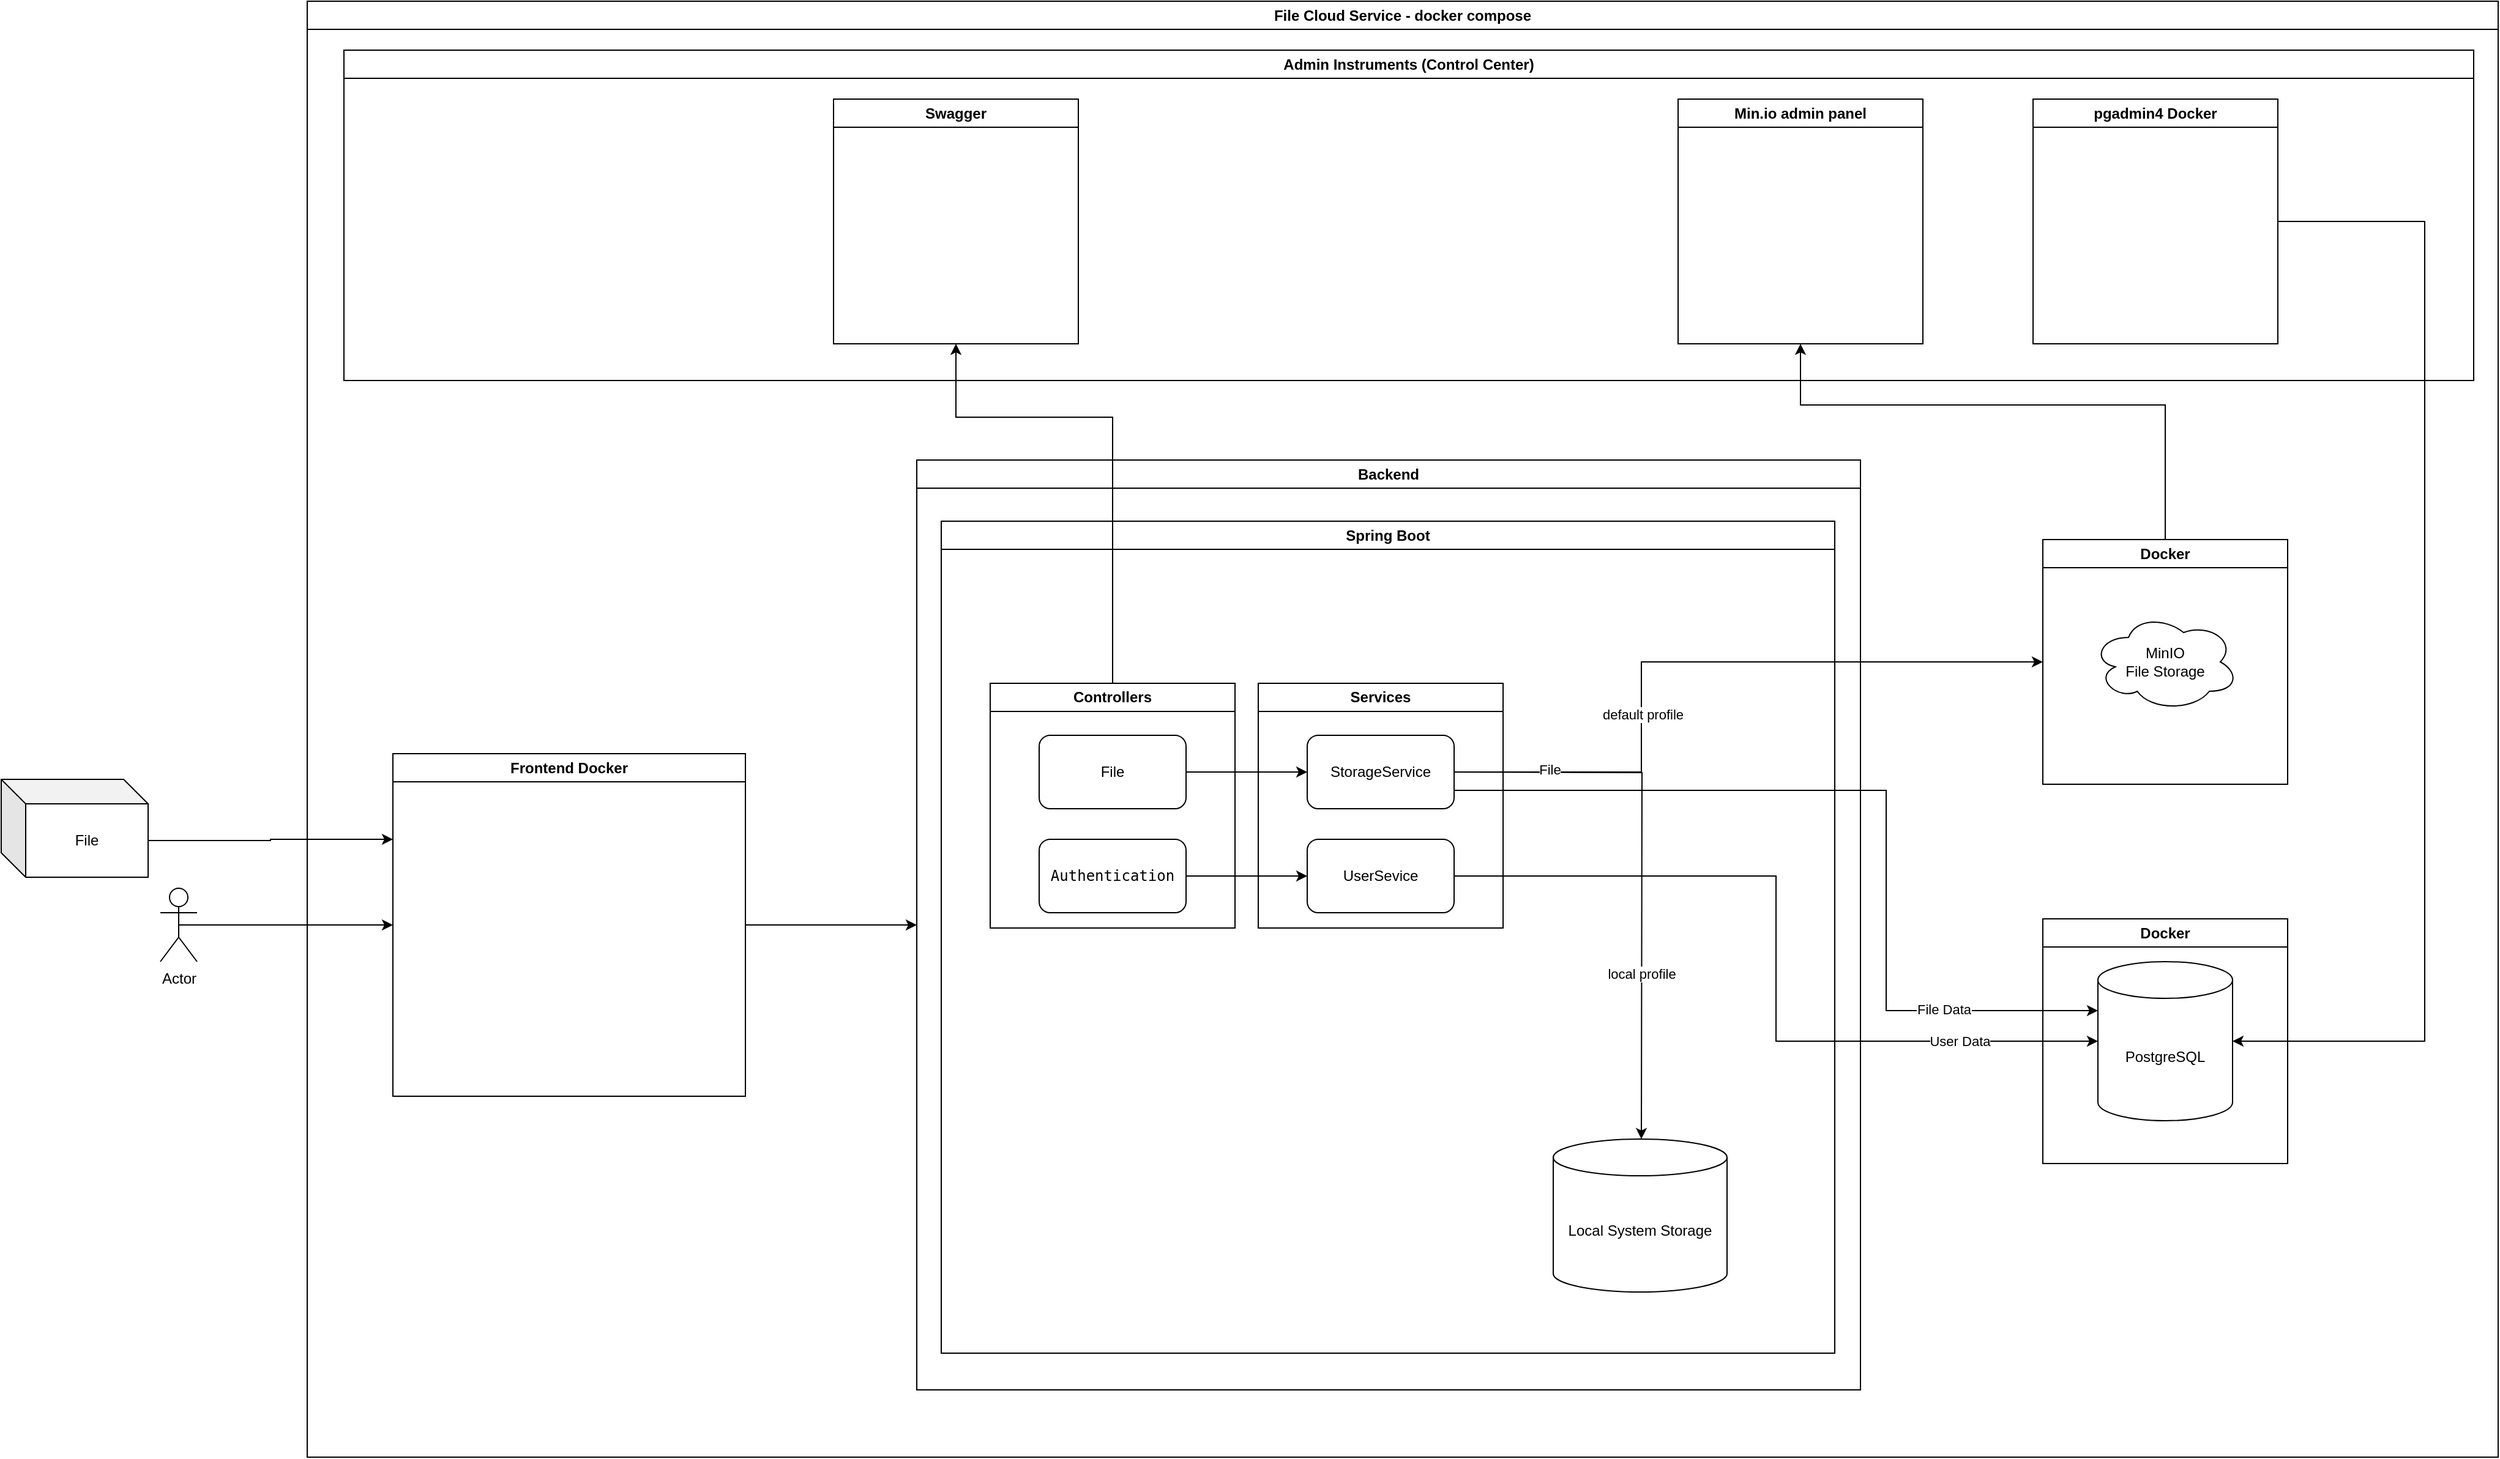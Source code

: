 <mxfile version="21.1.2" type="device">
  <diagram name="Page-1" id="o5TupMKsRhSeTcmsgDX9">
    <mxGraphModel dx="415" dy="1988" grid="1" gridSize="10" guides="1" tooltips="1" connect="1" arrows="1" fold="1" page="1" pageScale="1" pageWidth="827" pageHeight="1169" math="0" shadow="0">
      <root>
        <mxCell id="0" />
        <mxCell id="1" parent="0" />
        <mxCell id="svKa9hdoNNyUisV3IOud-1" value="File Cloud Service - docker compose" style="swimlane;whiteSpace=wrap;html=1;" parent="1" vertex="1">
          <mxGeometry x="1650" y="-150" width="1790" height="1190" as="geometry" />
        </mxCell>
        <mxCell id="svKa9hdoNNyUisV3IOud-4" style="edgeStyle=orthogonalEdgeStyle;rounded=0;orthogonalLoop=1;jettySize=auto;html=1;exitX=1;exitY=0.5;exitDx=0;exitDy=0;entryX=0;entryY=0.5;entryDx=0;entryDy=0;" parent="svKa9hdoNNyUisV3IOud-1" source="svKa9hdoNNyUisV3IOud-2" target="svKa9hdoNNyUisV3IOud-3" edge="1">
          <mxGeometry relative="1" as="geometry" />
        </mxCell>
        <mxCell id="svKa9hdoNNyUisV3IOud-2" value="Frontend Docker" style="swimlane;whiteSpace=wrap;html=1;" parent="svKa9hdoNNyUisV3IOud-1" vertex="1">
          <mxGeometry x="70" y="615" width="288" height="280" as="geometry" />
        </mxCell>
        <mxCell id="svKa9hdoNNyUisV3IOud-3" value="Backend" style="swimlane;whiteSpace=wrap;html=1;" parent="svKa9hdoNNyUisV3IOud-1" vertex="1">
          <mxGeometry x="498" y="375" width="771" height="760" as="geometry" />
        </mxCell>
        <mxCell id="svKa9hdoNNyUisV3IOud-10" value="Spring Boot" style="swimlane;whiteSpace=wrap;html=1;" parent="svKa9hdoNNyUisV3IOud-3" vertex="1">
          <mxGeometry x="20" y="50" width="730" height="680" as="geometry" />
        </mxCell>
        <mxCell id="svKa9hdoNNyUisV3IOud-13" value="Controllers" style="swimlane;whiteSpace=wrap;html=1;" parent="svKa9hdoNNyUisV3IOud-10" vertex="1">
          <mxGeometry x="40" y="132.5" width="200" height="200" as="geometry" />
        </mxCell>
        <mxCell id="svKa9hdoNNyUisV3IOud-15" value="File" style="rounded=1;whiteSpace=wrap;html=1;" parent="svKa9hdoNNyUisV3IOud-13" vertex="1">
          <mxGeometry x="40" y="42.5" width="120" height="60" as="geometry" />
        </mxCell>
        <mxCell id="svKa9hdoNNyUisV3IOud-16" value="&lt;div style=&quot;font-family: Menlo, monospace; font-size: 9pt;&quot;&gt;Authentication&lt;/div&gt;" style="rounded=1;whiteSpace=wrap;html=1;" parent="svKa9hdoNNyUisV3IOud-13" vertex="1">
          <mxGeometry x="40" y="127.5" width="120" height="60" as="geometry" />
        </mxCell>
        <mxCell id="svKa9hdoNNyUisV3IOud-14" value="Services" style="swimlane;whiteSpace=wrap;html=1;" parent="svKa9hdoNNyUisV3IOud-10" vertex="1">
          <mxGeometry x="259" y="132.5" width="200" height="200" as="geometry" />
        </mxCell>
        <mxCell id="svKa9hdoNNyUisV3IOud-17" value="UserSevice" style="rounded=1;whiteSpace=wrap;html=1;" parent="svKa9hdoNNyUisV3IOud-14" vertex="1">
          <mxGeometry x="40" y="127.5" width="120" height="60" as="geometry" />
        </mxCell>
        <mxCell id="svKa9hdoNNyUisV3IOud-18" value="StorageService" style="rounded=1;whiteSpace=wrap;html=1;" parent="svKa9hdoNNyUisV3IOud-14" vertex="1">
          <mxGeometry x="40" y="42.5" width="120" height="60" as="geometry" />
        </mxCell>
        <mxCell id="svKa9hdoNNyUisV3IOud-23" style="edgeStyle=orthogonalEdgeStyle;rounded=0;orthogonalLoop=1;jettySize=auto;html=1;exitX=1;exitY=0.5;exitDx=0;exitDy=0;entryX=0;entryY=0.5;entryDx=0;entryDy=0;" parent="svKa9hdoNNyUisV3IOud-10" source="svKa9hdoNNyUisV3IOud-15" target="svKa9hdoNNyUisV3IOud-18" edge="1">
          <mxGeometry relative="1" as="geometry" />
        </mxCell>
        <mxCell id="svKa9hdoNNyUisV3IOud-24" style="edgeStyle=orthogonalEdgeStyle;rounded=0;orthogonalLoop=1;jettySize=auto;html=1;exitX=1;exitY=0.5;exitDx=0;exitDy=0;entryX=0;entryY=0.5;entryDx=0;entryDy=0;" parent="svKa9hdoNNyUisV3IOud-10" source="svKa9hdoNNyUisV3IOud-16" target="svKa9hdoNNyUisV3IOud-17" edge="1">
          <mxGeometry relative="1" as="geometry" />
        </mxCell>
        <mxCell id="PMz_owQNdE-BzVAIkfyB-3" value="Local System Storage" style="shape=cylinder3;whiteSpace=wrap;html=1;boundedLbl=1;backgroundOutline=1;size=15;" vertex="1" parent="svKa9hdoNNyUisV3IOud-10">
          <mxGeometry x="500" y="505" width="142" height="125" as="geometry" />
        </mxCell>
        <mxCell id="PMz_owQNdE-BzVAIkfyB-10" style="edgeStyle=orthogonalEdgeStyle;rounded=0;orthogonalLoop=1;jettySize=auto;html=1;exitX=1;exitY=0.5;exitDx=0;exitDy=0;" edge="1" parent="svKa9hdoNNyUisV3IOud-10">
          <mxGeometry relative="1" as="geometry">
            <mxPoint x="420" y="205" as="sourcePoint" />
            <mxPoint x="572" y="505" as="targetPoint" />
          </mxGeometry>
        </mxCell>
        <mxCell id="PMz_owQNdE-BzVAIkfyB-12" value="local profile" style="edgeLabel;html=1;align=center;verticalAlign=middle;resizable=0;points=[];" vertex="1" connectable="0" parent="PMz_owQNdE-BzVAIkfyB-10">
          <mxGeometry x="0.396" relative="1" as="geometry">
            <mxPoint y="1" as="offset" />
          </mxGeometry>
        </mxCell>
        <mxCell id="svKa9hdoNNyUisV3IOud-7" value="Docker" style="swimlane;whiteSpace=wrap;html=1;" parent="svKa9hdoNNyUisV3IOud-1" vertex="1">
          <mxGeometry x="1418" y="750" width="200" height="200" as="geometry" />
        </mxCell>
        <mxCell id="svKa9hdoNNyUisV3IOud-5" value="PostgreSQL" style="shape=cylinder3;whiteSpace=wrap;html=1;boundedLbl=1;backgroundOutline=1;size=15;" parent="svKa9hdoNNyUisV3IOud-7" vertex="1">
          <mxGeometry x="45" y="35" width="110" height="130" as="geometry" />
        </mxCell>
        <mxCell id="PMz_owQNdE-BzVAIkfyB-2" style="edgeStyle=orthogonalEdgeStyle;rounded=0;orthogonalLoop=1;jettySize=auto;html=1;exitX=0.5;exitY=0;exitDx=0;exitDy=0;entryX=0.5;entryY=1;entryDx=0;entryDy=0;" edge="1" parent="svKa9hdoNNyUisV3IOud-1" source="svKa9hdoNNyUisV3IOud-8" target="PMz_owQNdE-BzVAIkfyB-1">
          <mxGeometry relative="1" as="geometry">
            <Array as="points">
              <mxPoint x="1518" y="330" />
              <mxPoint x="1220" y="330" />
            </Array>
          </mxGeometry>
        </mxCell>
        <mxCell id="svKa9hdoNNyUisV3IOud-8" value="Docker" style="swimlane;whiteSpace=wrap;html=1;" parent="svKa9hdoNNyUisV3IOud-1" vertex="1">
          <mxGeometry x="1418" y="440" width="200" height="200" as="geometry" />
        </mxCell>
        <mxCell id="svKa9hdoNNyUisV3IOud-6" value="MinIO&lt;br&gt;File Storage" style="ellipse;shape=cloud;whiteSpace=wrap;html=1;" parent="svKa9hdoNNyUisV3IOud-8" vertex="1">
          <mxGeometry x="40" y="60" width="120" height="80" as="geometry" />
        </mxCell>
        <mxCell id="svKa9hdoNNyUisV3IOud-46" value="Admin Instruments (Control Center)" style="swimlane;whiteSpace=wrap;html=1;" parent="svKa9hdoNNyUisV3IOud-1" vertex="1">
          <mxGeometry x="30" y="40" width="1740" height="270" as="geometry" />
        </mxCell>
        <mxCell id="svKa9hdoNNyUisV3IOud-47" value="pgadmin4 Docker" style="swimlane;whiteSpace=wrap;html=1;" parent="svKa9hdoNNyUisV3IOud-46" vertex="1">
          <mxGeometry x="1380" y="40" width="200" height="200" as="geometry" />
        </mxCell>
        <mxCell id="svKa9hdoNNyUisV3IOud-48" value="Swagger" style="swimlane;whiteSpace=wrap;html=1;" parent="svKa9hdoNNyUisV3IOud-46" vertex="1">
          <mxGeometry x="400" y="40" width="200" height="200" as="geometry" />
        </mxCell>
        <mxCell id="PMz_owQNdE-BzVAIkfyB-1" value="Min.io admin panel" style="swimlane;whiteSpace=wrap;html=1;" vertex="1" parent="svKa9hdoNNyUisV3IOud-46">
          <mxGeometry x="1090" y="40" width="200" height="200" as="geometry" />
        </mxCell>
        <mxCell id="svKa9hdoNNyUisV3IOud-49" style="edgeStyle=orthogonalEdgeStyle;rounded=0;orthogonalLoop=1;jettySize=auto;html=1;exitX=1;exitY=0.5;exitDx=0;exitDy=0;entryX=1;entryY=0.5;entryDx=0;entryDy=0;entryPerimeter=0;" parent="svKa9hdoNNyUisV3IOud-1" source="svKa9hdoNNyUisV3IOud-47" target="svKa9hdoNNyUisV3IOud-5" edge="1">
          <mxGeometry relative="1" as="geometry">
            <Array as="points">
              <mxPoint x="1730" y="180" />
              <mxPoint x="1730" y="850" />
            </Array>
          </mxGeometry>
        </mxCell>
        <mxCell id="989rCPJFrCPaQnpnulVZ-1" style="edgeStyle=orthogonalEdgeStyle;rounded=0;orthogonalLoop=1;jettySize=auto;html=1;exitX=0.5;exitY=0;exitDx=0;exitDy=0;entryX=0.5;entryY=1;entryDx=0;entryDy=0;" parent="svKa9hdoNNyUisV3IOud-1" source="svKa9hdoNNyUisV3IOud-13" target="svKa9hdoNNyUisV3IOud-48" edge="1">
          <mxGeometry relative="1" as="geometry">
            <Array as="points">
              <mxPoint x="658" y="340" />
              <mxPoint x="530" y="340" />
            </Array>
          </mxGeometry>
        </mxCell>
        <mxCell id="PMz_owQNdE-BzVAIkfyB-4" style="edgeStyle=orthogonalEdgeStyle;rounded=0;orthogonalLoop=1;jettySize=auto;html=1;exitX=1;exitY=0.5;exitDx=0;exitDy=0;entryX=0;entryY=0.5;entryDx=0;entryDy=0;entryPerimeter=0;" edge="1" parent="svKa9hdoNNyUisV3IOud-1" source="svKa9hdoNNyUisV3IOud-17" target="svKa9hdoNNyUisV3IOud-5">
          <mxGeometry relative="1" as="geometry" />
        </mxCell>
        <mxCell id="PMz_owQNdE-BzVAIkfyB-5" value="User Data" style="edgeLabel;html=1;align=center;verticalAlign=middle;resizable=0;points=[];" vertex="1" connectable="0" parent="PMz_owQNdE-BzVAIkfyB-4">
          <mxGeometry x="-0.362" y="-1" relative="1" as="geometry">
            <mxPoint x="202" y="134" as="offset" />
          </mxGeometry>
        </mxCell>
        <mxCell id="PMz_owQNdE-BzVAIkfyB-6" style="edgeStyle=orthogonalEdgeStyle;rounded=0;orthogonalLoop=1;jettySize=auto;html=1;exitX=1;exitY=0.75;exitDx=0;exitDy=0;entryX=0;entryY=0;entryDx=0;entryDy=40;entryPerimeter=0;" edge="1" parent="svKa9hdoNNyUisV3IOud-1" source="svKa9hdoNNyUisV3IOud-18" target="svKa9hdoNNyUisV3IOud-5">
          <mxGeometry relative="1" as="geometry">
            <Array as="points">
              <mxPoint x="1290" y="645" />
              <mxPoint x="1290" y="825" />
            </Array>
          </mxGeometry>
        </mxCell>
        <mxCell id="PMz_owQNdE-BzVAIkfyB-7" value="File Data" style="edgeLabel;html=1;align=center;verticalAlign=middle;resizable=0;points=[];" vertex="1" connectable="0" parent="PMz_owQNdE-BzVAIkfyB-6">
          <mxGeometry x="0.643" y="2" relative="1" as="geometry">
            <mxPoint y="1" as="offset" />
          </mxGeometry>
        </mxCell>
        <mxCell id="PMz_owQNdE-BzVAIkfyB-9" style="edgeStyle=orthogonalEdgeStyle;rounded=0;orthogonalLoop=1;jettySize=auto;html=1;exitX=1;exitY=0.5;exitDx=0;exitDy=0;entryX=0;entryY=0.5;entryDx=0;entryDy=0;" edge="1" parent="svKa9hdoNNyUisV3IOud-1" source="svKa9hdoNNyUisV3IOud-18" target="svKa9hdoNNyUisV3IOud-8">
          <mxGeometry relative="1" as="geometry">
            <Array as="points">
              <mxPoint x="1090" y="630" />
              <mxPoint x="1090" y="540" />
            </Array>
          </mxGeometry>
        </mxCell>
        <mxCell id="PMz_owQNdE-BzVAIkfyB-11" value="default profile" style="edgeLabel;html=1;align=center;verticalAlign=middle;resizable=0;points=[];" vertex="1" connectable="0" parent="PMz_owQNdE-BzVAIkfyB-9">
          <mxGeometry x="-0.294" y="-1" relative="1" as="geometry">
            <mxPoint y="1" as="offset" />
          </mxGeometry>
        </mxCell>
        <mxCell id="PMz_owQNdE-BzVAIkfyB-13" value="File" style="edgeLabel;html=1;align=center;verticalAlign=middle;resizable=0;points=[];" vertex="1" connectable="0" parent="PMz_owQNdE-BzVAIkfyB-9">
          <mxGeometry x="-0.727" y="3" relative="1" as="geometry">
            <mxPoint y="1" as="offset" />
          </mxGeometry>
        </mxCell>
        <mxCell id="svKa9hdoNNyUisV3IOud-12" style="edgeStyle=orthogonalEdgeStyle;rounded=0;orthogonalLoop=1;jettySize=auto;html=1;exitX=0.5;exitY=0.5;exitDx=0;exitDy=0;exitPerimeter=0;entryX=0;entryY=0.5;entryDx=0;entryDy=0;" parent="1" source="svKa9hdoNNyUisV3IOud-11" target="svKa9hdoNNyUisV3IOud-2" edge="1">
          <mxGeometry relative="1" as="geometry" />
        </mxCell>
        <mxCell id="svKa9hdoNNyUisV3IOud-11" value="Actor" style="shape=umlActor;verticalLabelPosition=bottom;verticalAlign=top;html=1;outlineConnect=0;" parent="1" vertex="1">
          <mxGeometry x="1530" y="575" width="30" height="60" as="geometry" />
        </mxCell>
        <mxCell id="svKa9hdoNNyUisV3IOud-26" style="edgeStyle=orthogonalEdgeStyle;rounded=0;orthogonalLoop=1;jettySize=auto;html=1;exitX=0;exitY=0;exitDx=120;exitDy=50;exitPerimeter=0;entryX=0;entryY=0.25;entryDx=0;entryDy=0;" parent="1" source="svKa9hdoNNyUisV3IOud-25" target="svKa9hdoNNyUisV3IOud-2" edge="1">
          <mxGeometry relative="1" as="geometry" />
        </mxCell>
        <mxCell id="svKa9hdoNNyUisV3IOud-25" value="File" style="shape=cube;whiteSpace=wrap;html=1;boundedLbl=1;backgroundOutline=1;darkOpacity=0.05;darkOpacity2=0.1;" parent="1" vertex="1">
          <mxGeometry x="1400" y="486" width="120" height="80" as="geometry" />
        </mxCell>
      </root>
    </mxGraphModel>
  </diagram>
</mxfile>
